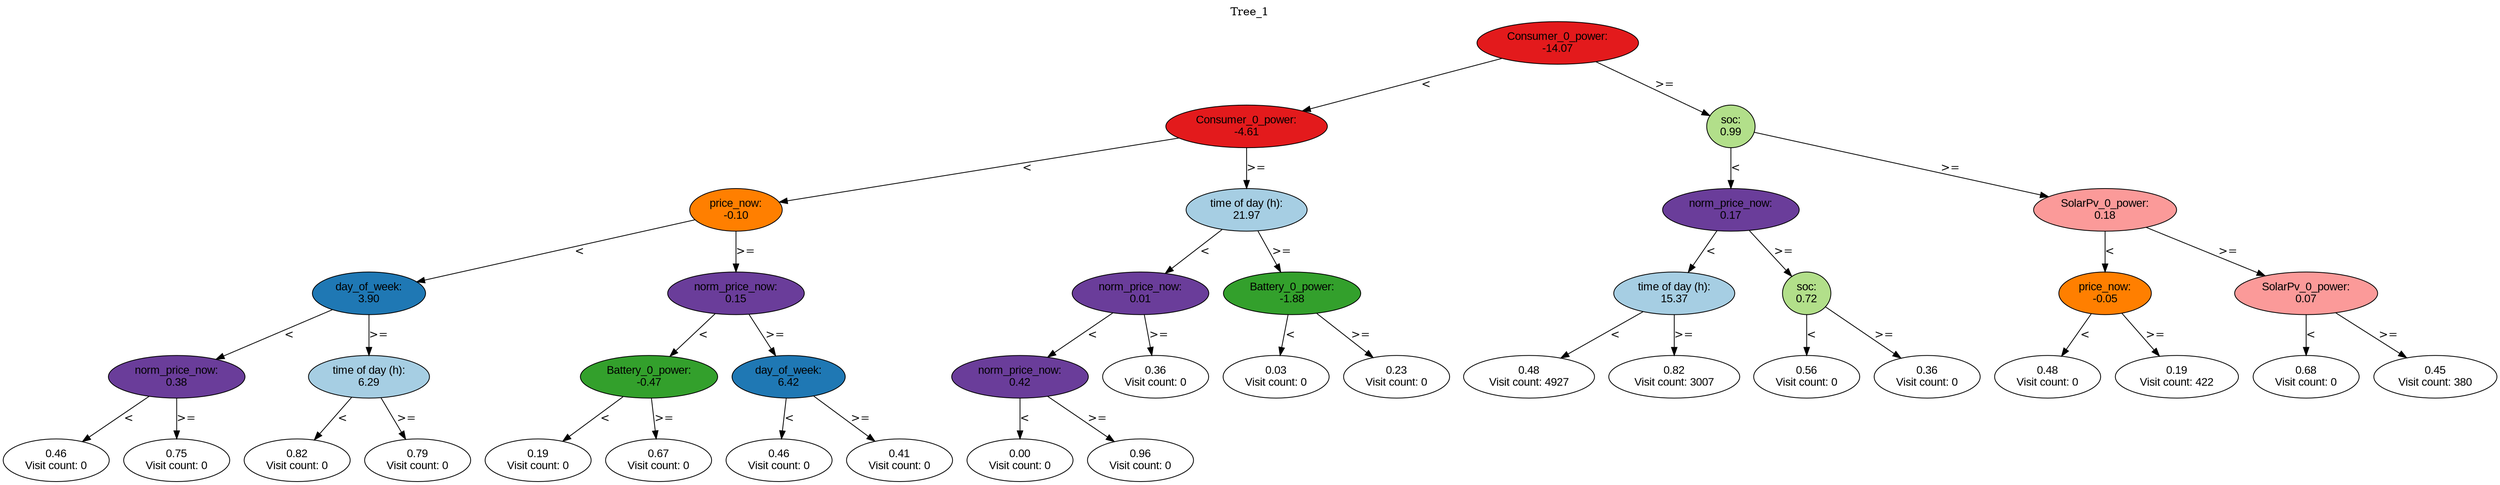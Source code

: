 digraph BST {
    node [fontname="Arial" style=filled colorscheme=paired12];
    0 [ label = "Consumer_0_power:
-14.07" fillcolor=6];
    1 [ label = "Consumer_0_power:
-4.61" fillcolor=6];
    2 [ label = "price_now:
-0.10" fillcolor=8];
    3 [ label = "day_of_week:
3.90" fillcolor=2];
    4 [ label = "norm_price_now:
0.38" fillcolor=10];
    5 [ label = "0.46
Visit count: 0" fillcolor=white];
    6 [ label = "0.75
Visit count: 0" fillcolor=white];
    7 [ label = "time of day (h):
6.29" fillcolor=1];
    8 [ label = "0.82
Visit count: 0" fillcolor=white];
    9 [ label = "0.79
Visit count: 0" fillcolor=white];
    10 [ label = "norm_price_now:
0.15" fillcolor=10];
    11 [ label = "Battery_0_power:
-0.47" fillcolor=4];
    12 [ label = "0.19
Visit count: 0" fillcolor=white];
    13 [ label = "0.67
Visit count: 0" fillcolor=white];
    14 [ label = "day_of_week:
6.42" fillcolor=2];
    15 [ label = "0.46
Visit count: 0" fillcolor=white];
    16 [ label = "0.41
Visit count: 0" fillcolor=white];
    17 [ label = "time of day (h):
21.97" fillcolor=1];
    18 [ label = "norm_price_now:
0.01" fillcolor=10];
    19 [ label = "norm_price_now:
0.42" fillcolor=10];
    20 [ label = "0.00
Visit count: 0" fillcolor=white];
    21 [ label = "0.96
Visit count: 0" fillcolor=white];
    22 [ label = "0.36
Visit count: 0" fillcolor=white];
    23 [ label = "Battery_0_power:
-1.88" fillcolor=4];
    24 [ label = "0.03
Visit count: 0" fillcolor=white];
    25 [ label = "0.23
Visit count: 0" fillcolor=white];
    26 [ label = "soc:
0.99" fillcolor=3];
    27 [ label = "norm_price_now:
0.17" fillcolor=10];
    28 [ label = "time of day (h):
15.37" fillcolor=1];
    29 [ label = "0.48
Visit count: 4927" fillcolor=white];
    30 [ label = "0.82
Visit count: 3007" fillcolor=white];
    31 [ label = "soc:
0.72" fillcolor=3];
    32 [ label = "0.56
Visit count: 0" fillcolor=white];
    33 [ label = "0.36
Visit count: 0" fillcolor=white];
    34 [ label = "SolarPv_0_power:
0.18" fillcolor=5];
    35 [ label = "price_now:
-0.05" fillcolor=8];
    36 [ label = "0.48
Visit count: 0" fillcolor=white];
    37 [ label = "0.19
Visit count: 422" fillcolor=white];
    38 [ label = "SolarPv_0_power:
0.07" fillcolor=5];
    39 [ label = "0.68
Visit count: 0" fillcolor=white];
    40 [ label = "0.45
Visit count: 380" fillcolor=white];

    0  -> 1[ label = "<"];
    0  -> 26[ label = ">="];
    1  -> 2[ label = "<"];
    1  -> 17[ label = ">="];
    2  -> 3[ label = "<"];
    2  -> 10[ label = ">="];
    3  -> 4[ label = "<"];
    3  -> 7[ label = ">="];
    4  -> 5[ label = "<"];
    4  -> 6[ label = ">="];
    7  -> 8[ label = "<"];
    7  -> 9[ label = ">="];
    10  -> 11[ label = "<"];
    10  -> 14[ label = ">="];
    11  -> 12[ label = "<"];
    11  -> 13[ label = ">="];
    14  -> 15[ label = "<"];
    14  -> 16[ label = ">="];
    17  -> 18[ label = "<"];
    17  -> 23[ label = ">="];
    18  -> 19[ label = "<"];
    18  -> 22[ label = ">="];
    19  -> 20[ label = "<"];
    19  -> 21[ label = ">="];
    23  -> 24[ label = "<"];
    23  -> 25[ label = ">="];
    26  -> 27[ label = "<"];
    26  -> 34[ label = ">="];
    27  -> 28[ label = "<"];
    27  -> 31[ label = ">="];
    28  -> 29[ label = "<"];
    28  -> 30[ label = ">="];
    31  -> 32[ label = "<"];
    31  -> 33[ label = ">="];
    34  -> 35[ label = "<"];
    34  -> 38[ label = ">="];
    35  -> 36[ label = "<"];
    35  -> 37[ label = ">="];
    38  -> 39[ label = "<"];
    38  -> 40[ label = ">="];

    labelloc="t";
    label="Tree_1";
}